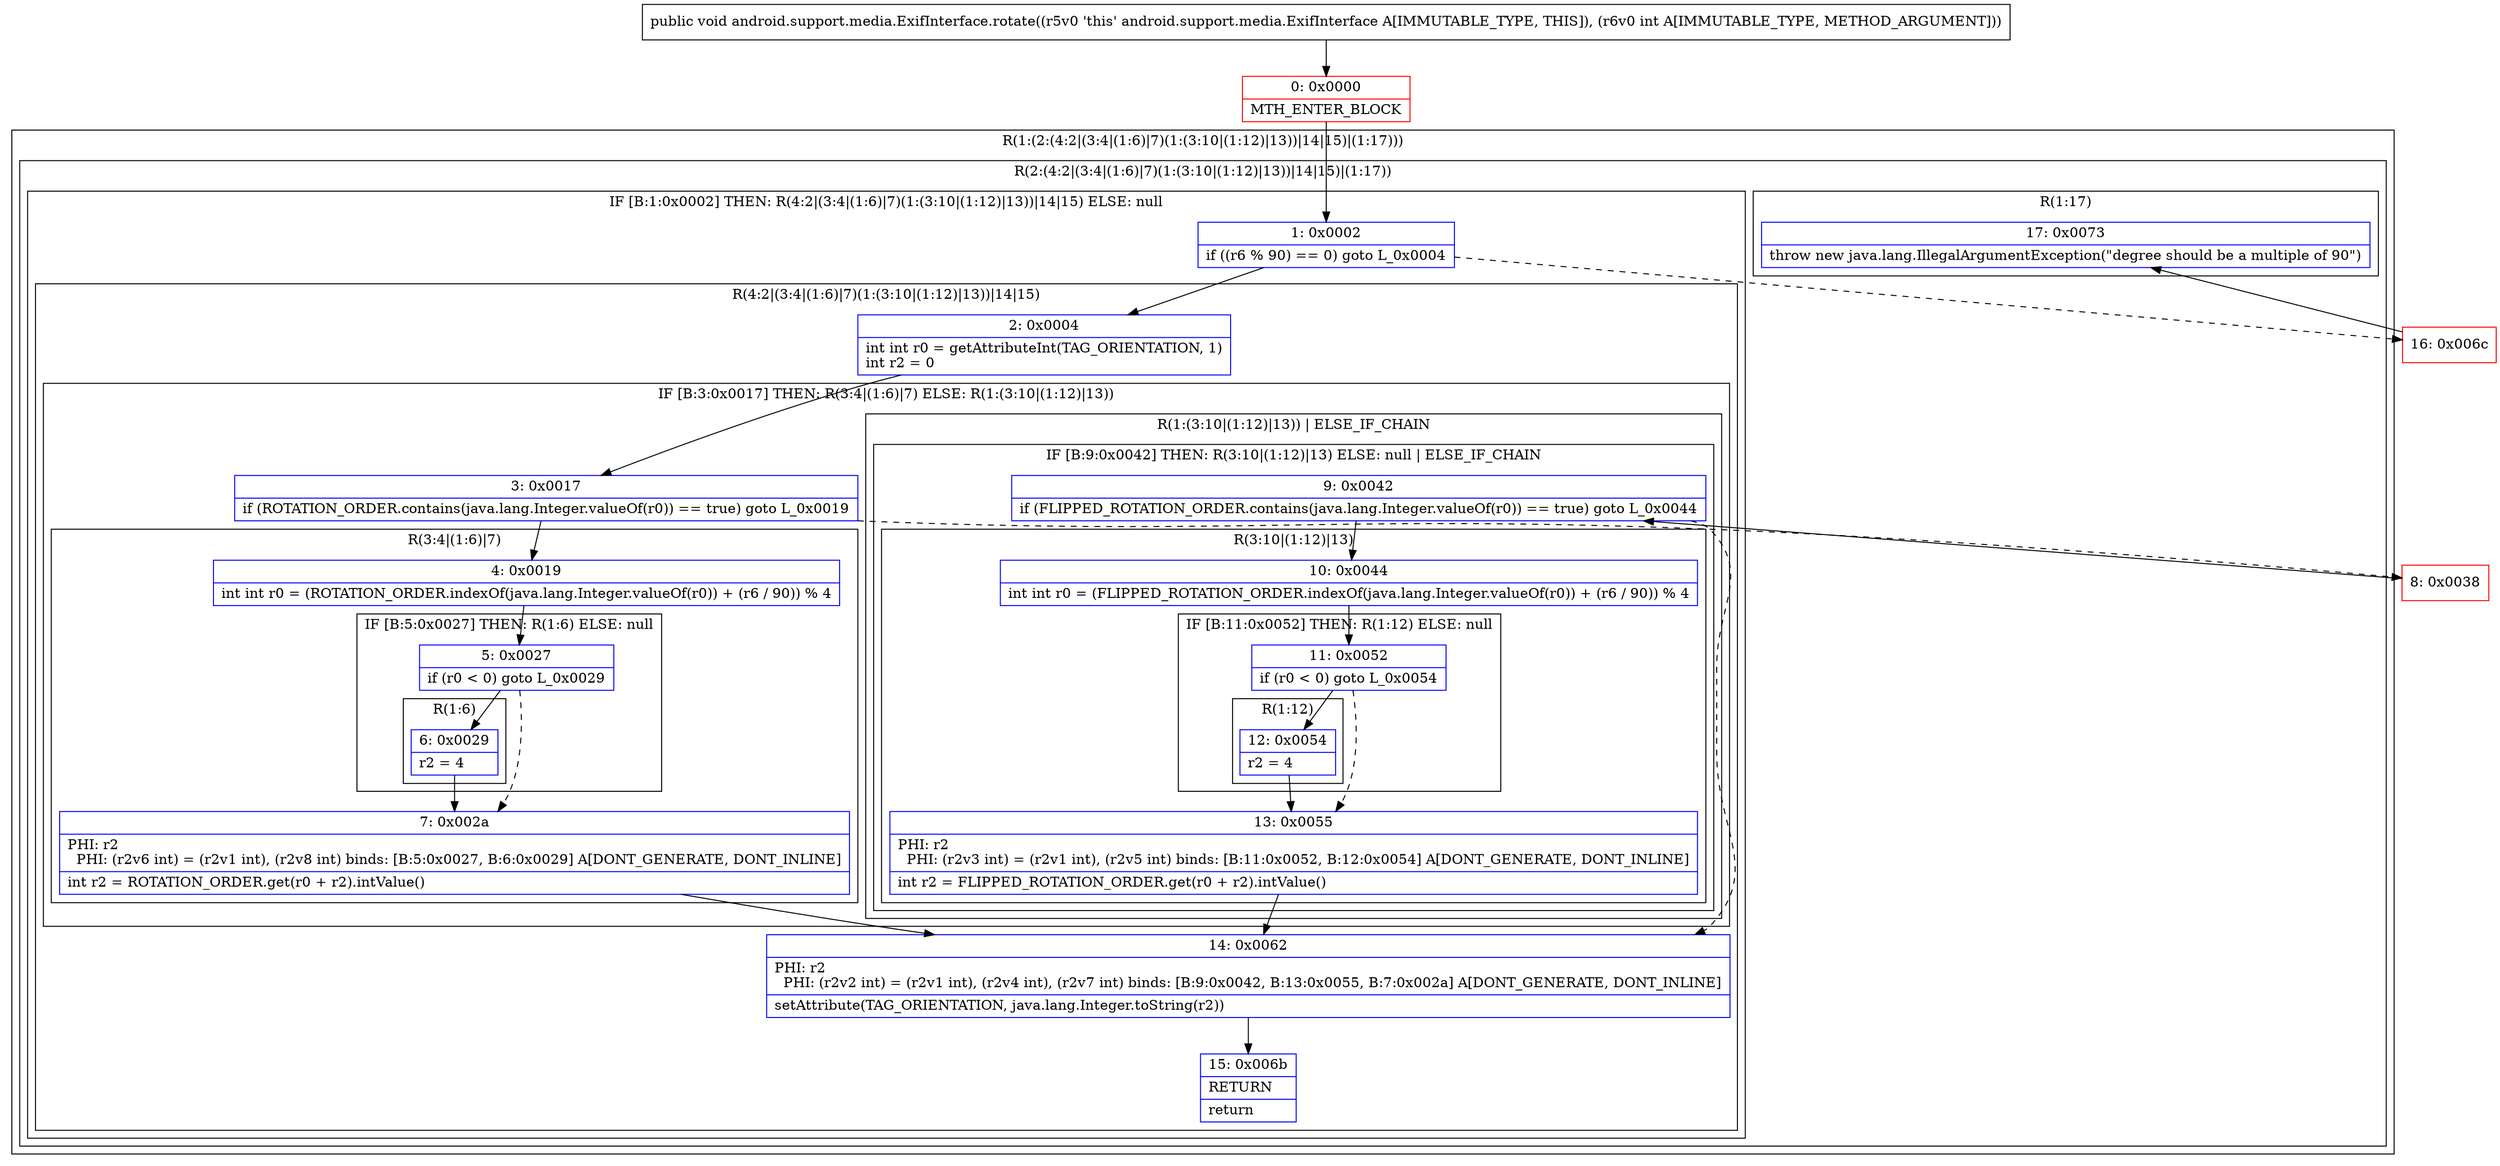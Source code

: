 digraph "CFG forandroid.support.media.ExifInterface.rotate(I)V" {
subgraph cluster_Region_1139845960 {
label = "R(1:(2:(4:2|(3:4|(1:6)|7)(1:(3:10|(1:12)|13))|14|15)|(1:17)))";
node [shape=record,color=blue];
subgraph cluster_Region_1018445847 {
label = "R(2:(4:2|(3:4|(1:6)|7)(1:(3:10|(1:12)|13))|14|15)|(1:17))";
node [shape=record,color=blue];
subgraph cluster_IfRegion_962420856 {
label = "IF [B:1:0x0002] THEN: R(4:2|(3:4|(1:6)|7)(1:(3:10|(1:12)|13))|14|15) ELSE: null";
node [shape=record,color=blue];
Node_1 [shape=record,label="{1\:\ 0x0002|if ((r6 % 90) == 0) goto L_0x0004\l}"];
subgraph cluster_Region_631876575 {
label = "R(4:2|(3:4|(1:6)|7)(1:(3:10|(1:12)|13))|14|15)";
node [shape=record,color=blue];
Node_2 [shape=record,label="{2\:\ 0x0004|int int r0 = getAttributeInt(TAG_ORIENTATION, 1)\lint r2 = 0\l}"];
subgraph cluster_IfRegion_2031927289 {
label = "IF [B:3:0x0017] THEN: R(3:4|(1:6)|7) ELSE: R(1:(3:10|(1:12)|13))";
node [shape=record,color=blue];
Node_3 [shape=record,label="{3\:\ 0x0017|if (ROTATION_ORDER.contains(java.lang.Integer.valueOf(r0)) == true) goto L_0x0019\l}"];
subgraph cluster_Region_322992016 {
label = "R(3:4|(1:6)|7)";
node [shape=record,color=blue];
Node_4 [shape=record,label="{4\:\ 0x0019|int int r0 = (ROTATION_ORDER.indexOf(java.lang.Integer.valueOf(r0)) + (r6 \/ 90)) % 4\l}"];
subgraph cluster_IfRegion_1893029117 {
label = "IF [B:5:0x0027] THEN: R(1:6) ELSE: null";
node [shape=record,color=blue];
Node_5 [shape=record,label="{5\:\ 0x0027|if (r0 \< 0) goto L_0x0029\l}"];
subgraph cluster_Region_1710935095 {
label = "R(1:6)";
node [shape=record,color=blue];
Node_6 [shape=record,label="{6\:\ 0x0029|r2 = 4\l}"];
}
}
Node_7 [shape=record,label="{7\:\ 0x002a|PHI: r2 \l  PHI: (r2v6 int) = (r2v1 int), (r2v8 int) binds: [B:5:0x0027, B:6:0x0029] A[DONT_GENERATE, DONT_INLINE]\l|int r2 = ROTATION_ORDER.get(r0 + r2).intValue()\l}"];
}
subgraph cluster_Region_1689882448 {
label = "R(1:(3:10|(1:12)|13)) | ELSE_IF_CHAIN\l";
node [shape=record,color=blue];
subgraph cluster_IfRegion_24569075 {
label = "IF [B:9:0x0042] THEN: R(3:10|(1:12)|13) ELSE: null | ELSE_IF_CHAIN\l";
node [shape=record,color=blue];
Node_9 [shape=record,label="{9\:\ 0x0042|if (FLIPPED_ROTATION_ORDER.contains(java.lang.Integer.valueOf(r0)) == true) goto L_0x0044\l}"];
subgraph cluster_Region_1768505425 {
label = "R(3:10|(1:12)|13)";
node [shape=record,color=blue];
Node_10 [shape=record,label="{10\:\ 0x0044|int int r0 = (FLIPPED_ROTATION_ORDER.indexOf(java.lang.Integer.valueOf(r0)) + (r6 \/ 90)) % 4\l}"];
subgraph cluster_IfRegion_1394470151 {
label = "IF [B:11:0x0052] THEN: R(1:12) ELSE: null";
node [shape=record,color=blue];
Node_11 [shape=record,label="{11\:\ 0x0052|if (r0 \< 0) goto L_0x0054\l}"];
subgraph cluster_Region_1964427762 {
label = "R(1:12)";
node [shape=record,color=blue];
Node_12 [shape=record,label="{12\:\ 0x0054|r2 = 4\l}"];
}
}
Node_13 [shape=record,label="{13\:\ 0x0055|PHI: r2 \l  PHI: (r2v3 int) = (r2v1 int), (r2v5 int) binds: [B:11:0x0052, B:12:0x0054] A[DONT_GENERATE, DONT_INLINE]\l|int r2 = FLIPPED_ROTATION_ORDER.get(r0 + r2).intValue()\l}"];
}
}
}
}
Node_14 [shape=record,label="{14\:\ 0x0062|PHI: r2 \l  PHI: (r2v2 int) = (r2v1 int), (r2v4 int), (r2v7 int) binds: [B:9:0x0042, B:13:0x0055, B:7:0x002a] A[DONT_GENERATE, DONT_INLINE]\l|setAttribute(TAG_ORIENTATION, java.lang.Integer.toString(r2))\l}"];
Node_15 [shape=record,label="{15\:\ 0x006b|RETURN\l|return\l}"];
}
}
subgraph cluster_Region_576045668 {
label = "R(1:17)";
node [shape=record,color=blue];
Node_17 [shape=record,label="{17\:\ 0x0073|throw new java.lang.IllegalArgumentException(\"degree should be a multiple of 90\")\l}"];
}
}
}
Node_0 [shape=record,color=red,label="{0\:\ 0x0000|MTH_ENTER_BLOCK\l}"];
Node_8 [shape=record,color=red,label="{8\:\ 0x0038}"];
Node_16 [shape=record,color=red,label="{16\:\ 0x006c}"];
MethodNode[shape=record,label="{public void android.support.media.ExifInterface.rotate((r5v0 'this' android.support.media.ExifInterface A[IMMUTABLE_TYPE, THIS]), (r6v0 int A[IMMUTABLE_TYPE, METHOD_ARGUMENT])) }"];
MethodNode -> Node_0;
Node_1 -> Node_2;
Node_1 -> Node_16[style=dashed];
Node_2 -> Node_3;
Node_3 -> Node_4;
Node_3 -> Node_8[style=dashed];
Node_4 -> Node_5;
Node_5 -> Node_6;
Node_5 -> Node_7[style=dashed];
Node_6 -> Node_7;
Node_7 -> Node_14;
Node_9 -> Node_10;
Node_9 -> Node_14[style=dashed];
Node_10 -> Node_11;
Node_11 -> Node_12;
Node_11 -> Node_13[style=dashed];
Node_12 -> Node_13;
Node_13 -> Node_14;
Node_14 -> Node_15;
Node_0 -> Node_1;
Node_8 -> Node_9;
Node_16 -> Node_17;
}


